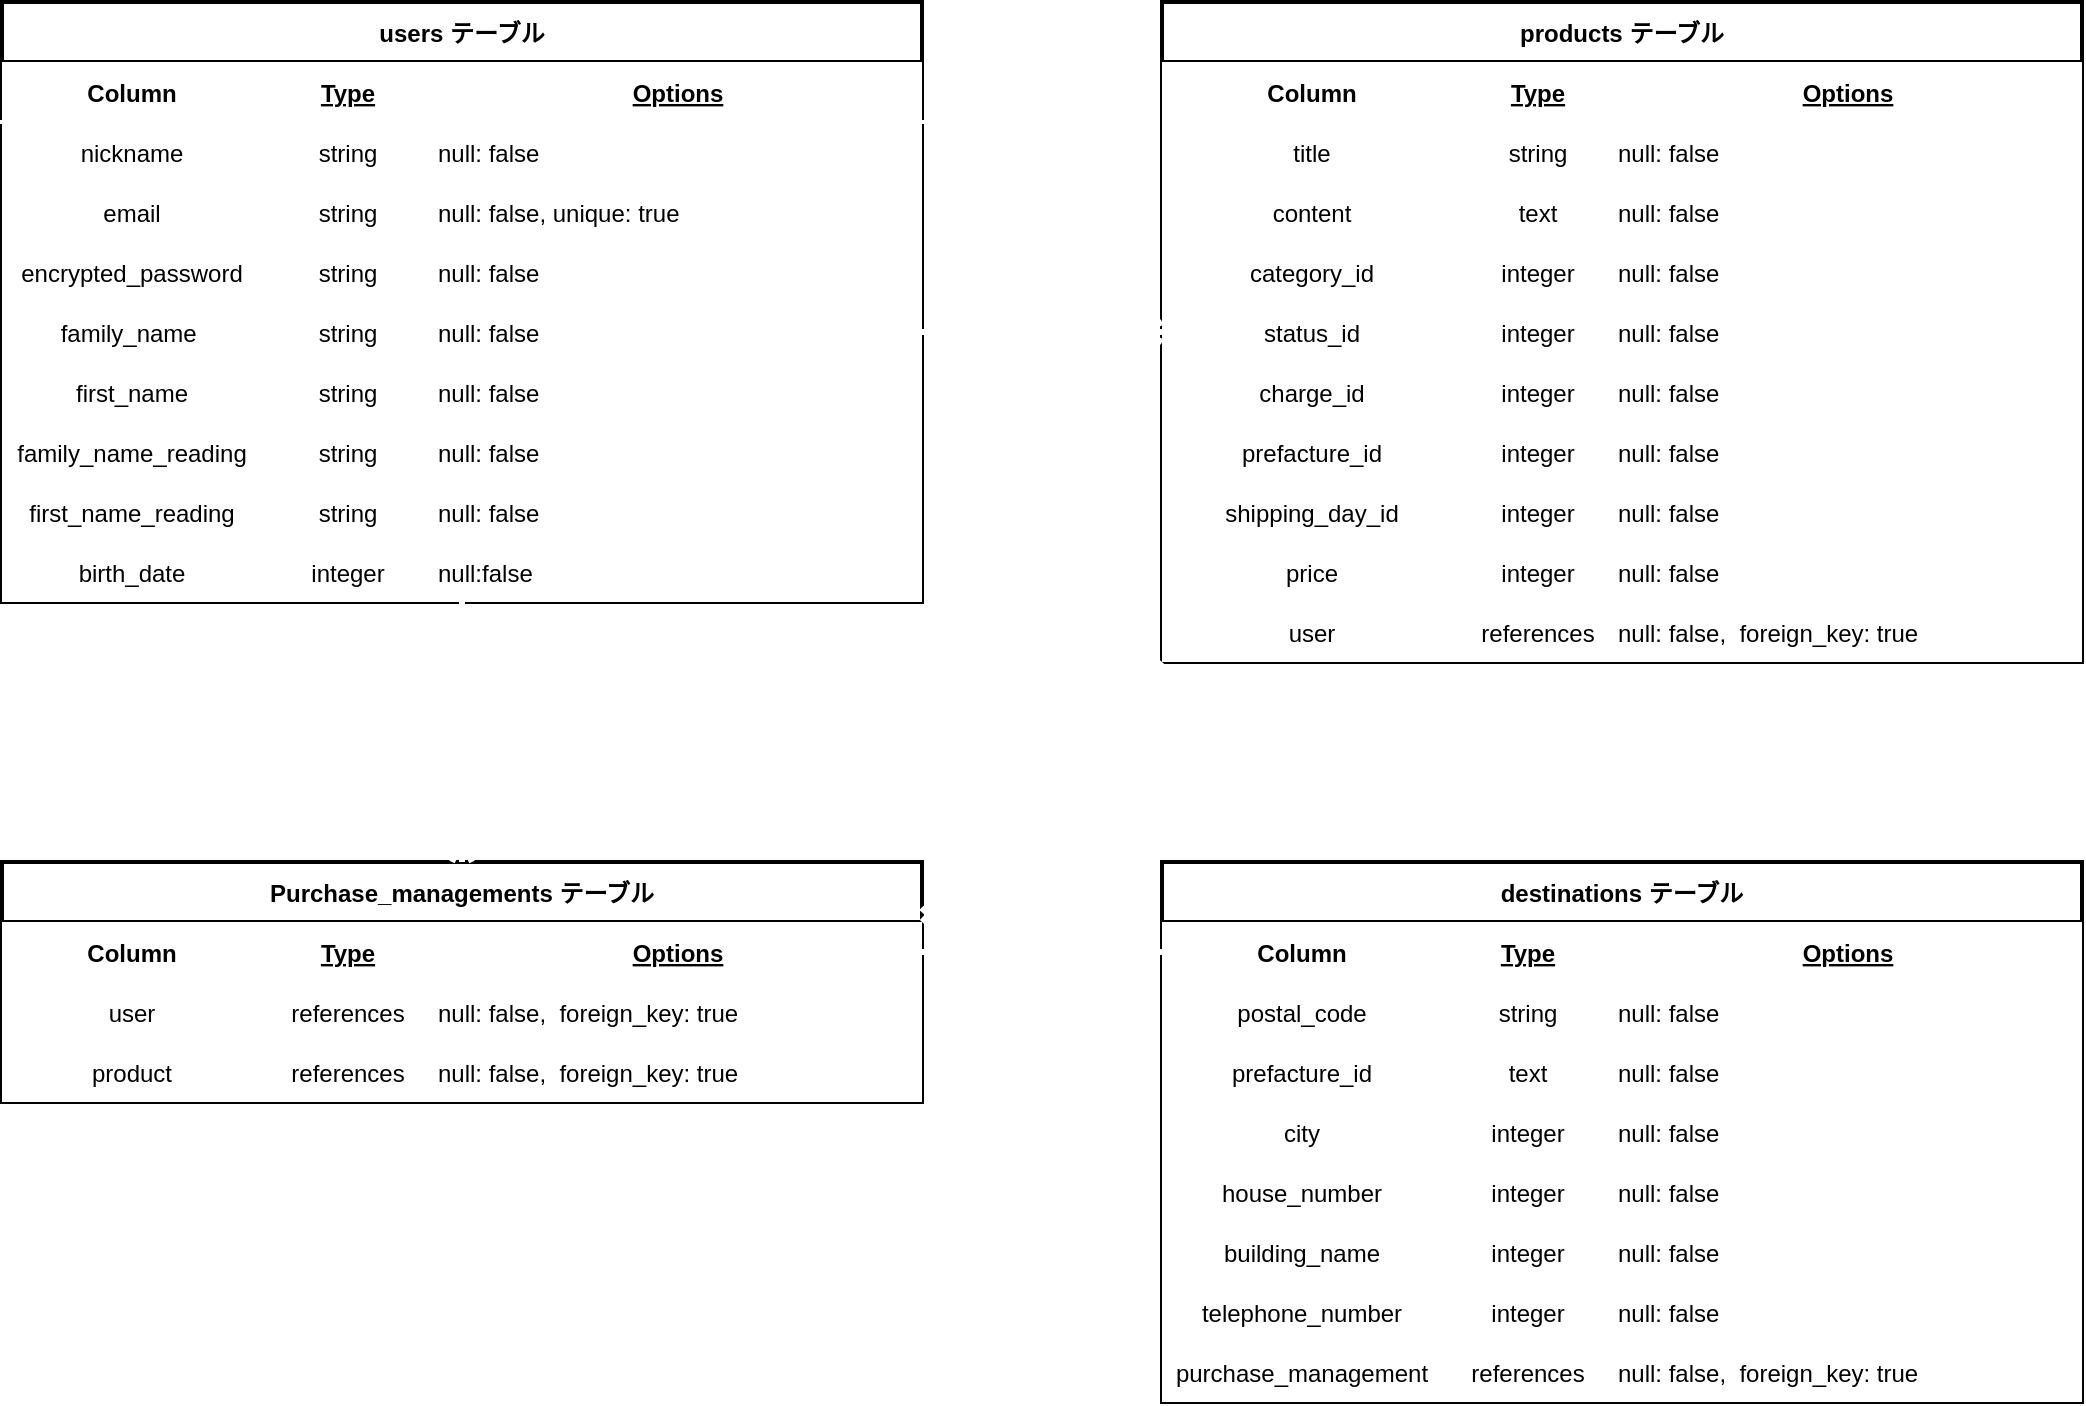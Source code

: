 <mxfile>
    <diagram id="tLEwSPBX2XLxRTHrnTl1" name="ページ1">
        <mxGraphModel dx="963" dy="640" grid="1" gridSize="10" guides="1" tooltips="1" connect="1" arrows="1" fold="1" page="1" pageScale="1" pageWidth="827" pageHeight="1169" math="0" shadow="0">
            <root>
                <mxCell id="0"/>
                <mxCell id="1" parent="0"/>
                <mxCell id="2" value="users テーブル" style="shape=table;startSize=30;container=1;collapsible=1;childLayout=tableLayout;fixedRows=1;rowLines=0;fontStyle=1;align=center;resizeLast=1;strokeWidth=2;" parent="1" vertex="1">
                    <mxGeometry x="20" y="40" width="460" height="300" as="geometry">
                        <mxRectangle x="20" y="40" width="120" height="30" as="alternateBounds"/>
                    </mxGeometry>
                </mxCell>
                <mxCell id="3" value="" style="shape=partialRectangle;collapsible=0;dropTarget=0;pointerEvents=0;top=0;left=0;bottom=1;right=0;points=[[0,0.5],[1,0.5]];portConstraint=eastwest;strokeWidth=2;strokeColor=#FFFFFF;" parent="2" vertex="1">
                    <mxGeometry y="30" width="460" height="30" as="geometry"/>
                </mxCell>
                <mxCell id="4" value="Column" style="shape=partialRectangle;connectable=0;top=0;left=0;bottom=0;right=0;fontStyle=1;overflow=hidden;strokeWidth=2;" parent="3" vertex="1">
                    <mxGeometry width="130" height="30" as="geometry">
                        <mxRectangle width="130" height="30" as="alternateBounds"/>
                    </mxGeometry>
                </mxCell>
                <mxCell id="5" value="Type" style="shape=partialRectangle;connectable=0;top=0;left=0;bottom=0;right=0;align=center;spacingLeft=6;fontStyle=5;overflow=hidden;shadow=0;strokeWidth=2;" parent="3" vertex="1">
                    <mxGeometry x="130" width="80" height="30" as="geometry">
                        <mxRectangle width="80" height="30" as="alternateBounds"/>
                    </mxGeometry>
                </mxCell>
                <mxCell id="24" value="Options" style="shape=partialRectangle;connectable=0;top=0;left=0;bottom=0;right=0;align=center;spacingLeft=6;fontStyle=5;overflow=hidden;strokeWidth=2;strokeColor=default;perimeterSpacing=2;" parent="3" vertex="1">
                    <mxGeometry x="210" width="250" height="30" as="geometry">
                        <mxRectangle width="250" height="30" as="alternateBounds"/>
                    </mxGeometry>
                </mxCell>
                <mxCell id="6" value="" style="shape=partialRectangle;collapsible=0;dropTarget=0;pointerEvents=0;top=0;left=0;bottom=0;right=0;points=[[0,0.5],[1,0.5]];portConstraint=eastwest;strokeWidth=2;" parent="2" vertex="1">
                    <mxGeometry y="60" width="460" height="30" as="geometry"/>
                </mxCell>
                <mxCell id="7" value="nickname" style="shape=partialRectangle;connectable=0;top=0;left=0;bottom=0;right=0;editable=1;overflow=hidden;strokeWidth=2;" parent="6" vertex="1">
                    <mxGeometry width="130" height="30" as="geometry">
                        <mxRectangle width="130" height="30" as="alternateBounds"/>
                    </mxGeometry>
                </mxCell>
                <mxCell id="8" value="string" style="shape=partialRectangle;connectable=0;top=0;left=0;bottom=0;right=0;align=center;spacingLeft=6;overflow=hidden;strokeWidth=2;" parent="6" vertex="1">
                    <mxGeometry x="130" width="80" height="30" as="geometry">
                        <mxRectangle width="80" height="30" as="alternateBounds"/>
                    </mxGeometry>
                </mxCell>
                <mxCell id="25" value="null: false" style="shape=partialRectangle;connectable=0;top=0;left=0;bottom=0;right=0;align=left;spacingLeft=6;overflow=hidden;strokeWidth=2;" parent="6" vertex="1">
                    <mxGeometry x="210" width="250" height="30" as="geometry">
                        <mxRectangle width="250" height="30" as="alternateBounds"/>
                    </mxGeometry>
                </mxCell>
                <mxCell id="9" value="" style="shape=partialRectangle;collapsible=0;dropTarget=0;pointerEvents=0;top=0;left=0;bottom=0;right=0;points=[[0,0.5],[1,0.5]];portConstraint=eastwest;strokeWidth=2;" parent="2" vertex="1">
                    <mxGeometry y="90" width="460" height="30" as="geometry"/>
                </mxCell>
                <mxCell id="10" value="email" style="shape=partialRectangle;connectable=0;top=0;left=0;bottom=0;right=0;editable=1;overflow=hidden;strokeWidth=2;" parent="9" vertex="1">
                    <mxGeometry width="130" height="30" as="geometry">
                        <mxRectangle width="130" height="30" as="alternateBounds"/>
                    </mxGeometry>
                </mxCell>
                <mxCell id="11" value="string" style="shape=partialRectangle;connectable=0;top=0;left=0;bottom=0;right=0;align=center;spacingLeft=6;overflow=hidden;strokeWidth=2;" parent="9" vertex="1">
                    <mxGeometry x="130" width="80" height="30" as="geometry">
                        <mxRectangle width="80" height="30" as="alternateBounds"/>
                    </mxGeometry>
                </mxCell>
                <mxCell id="26" value="null: false, unique: true" style="shape=partialRectangle;connectable=0;top=0;left=0;bottom=0;right=0;align=left;spacingLeft=6;overflow=hidden;strokeWidth=2;" parent="9" vertex="1">
                    <mxGeometry x="210" width="250" height="30" as="geometry">
                        <mxRectangle width="250" height="30" as="alternateBounds"/>
                    </mxGeometry>
                </mxCell>
                <mxCell id="12" value="" style="shape=partialRectangle;collapsible=0;dropTarget=0;pointerEvents=0;top=0;left=0;bottom=0;right=0;points=[[0,0.5],[1,0.5]];portConstraint=eastwest;strokeWidth=2;" parent="2" vertex="1">
                    <mxGeometry y="120" width="460" height="30" as="geometry"/>
                </mxCell>
                <mxCell id="13" value="encrypted_password" style="shape=partialRectangle;connectable=0;top=0;left=0;bottom=0;right=0;editable=1;overflow=hidden;strokeWidth=2;" parent="12" vertex="1">
                    <mxGeometry width="130" height="30" as="geometry">
                        <mxRectangle width="130" height="30" as="alternateBounds"/>
                    </mxGeometry>
                </mxCell>
                <mxCell id="14" value="string" style="shape=partialRectangle;connectable=0;top=0;left=0;bottom=0;right=0;align=center;spacingLeft=6;overflow=hidden;strokeWidth=2;" parent="12" vertex="1">
                    <mxGeometry x="130" width="80" height="30" as="geometry">
                        <mxRectangle width="80" height="30" as="alternateBounds"/>
                    </mxGeometry>
                </mxCell>
                <mxCell id="27" value="null: false" style="shape=partialRectangle;connectable=0;top=0;left=0;bottom=0;right=0;align=left;spacingLeft=6;overflow=hidden;strokeWidth=2;" parent="12" vertex="1">
                    <mxGeometry x="210" width="250" height="30" as="geometry">
                        <mxRectangle width="250" height="30" as="alternateBounds"/>
                    </mxGeometry>
                </mxCell>
                <mxCell id="15" style="shape=partialRectangle;collapsible=0;dropTarget=0;pointerEvents=0;top=0;left=0;bottom=0;right=0;points=[[0,0.5],[1,0.5]];portConstraint=eastwest;strokeWidth=2;" parent="2" vertex="1">
                    <mxGeometry y="150" width="460" height="30" as="geometry"/>
                </mxCell>
                <mxCell id="16" value="family_name " style="shape=partialRectangle;connectable=0;top=0;left=0;bottom=0;right=0;editable=1;overflow=hidden;strokeWidth=2;" parent="15" vertex="1">
                    <mxGeometry width="130" height="30" as="geometry">
                        <mxRectangle width="130" height="30" as="alternateBounds"/>
                    </mxGeometry>
                </mxCell>
                <mxCell id="17" value="string" style="shape=partialRectangle;connectable=0;top=0;left=0;bottom=0;right=0;align=center;spacingLeft=6;overflow=hidden;strokeWidth=2;" parent="15" vertex="1">
                    <mxGeometry x="130" width="80" height="30" as="geometry">
                        <mxRectangle width="80" height="30" as="alternateBounds"/>
                    </mxGeometry>
                </mxCell>
                <mxCell id="28" value="null: false" style="shape=partialRectangle;connectable=0;top=0;left=0;bottom=0;right=0;align=left;spacingLeft=6;overflow=hidden;strokeWidth=2;" parent="15" vertex="1">
                    <mxGeometry x="210" width="250" height="30" as="geometry">
                        <mxRectangle width="250" height="30" as="alternateBounds"/>
                    </mxGeometry>
                </mxCell>
                <mxCell id="21" style="shape=partialRectangle;collapsible=0;dropTarget=0;pointerEvents=0;top=0;left=0;bottom=0;right=0;points=[[0,0.5],[1,0.5]];portConstraint=eastwest;strokeWidth=2;" parent="2" vertex="1">
                    <mxGeometry y="180" width="460" height="30" as="geometry"/>
                </mxCell>
                <mxCell id="22" value="first_name" style="shape=partialRectangle;connectable=0;top=0;left=0;bottom=0;right=0;editable=1;overflow=hidden;strokeWidth=2;" parent="21" vertex="1">
                    <mxGeometry width="130" height="30" as="geometry">
                        <mxRectangle width="130" height="30" as="alternateBounds"/>
                    </mxGeometry>
                </mxCell>
                <mxCell id="23" value="string" style="shape=partialRectangle;connectable=0;top=0;left=0;bottom=0;right=0;align=center;spacingLeft=6;overflow=hidden;strokeWidth=2;" parent="21" vertex="1">
                    <mxGeometry x="130" width="80" height="30" as="geometry">
                        <mxRectangle width="80" height="30" as="alternateBounds"/>
                    </mxGeometry>
                </mxCell>
                <mxCell id="29" value="null: false" style="shape=partialRectangle;connectable=0;top=0;left=0;bottom=0;right=0;align=left;spacingLeft=6;overflow=hidden;strokeWidth=2;" parent="21" vertex="1">
                    <mxGeometry x="210" width="250" height="30" as="geometry">
                        <mxRectangle width="250" height="30" as="alternateBounds"/>
                    </mxGeometry>
                </mxCell>
                <mxCell id="18" style="shape=partialRectangle;collapsible=0;dropTarget=0;pointerEvents=0;top=0;left=0;bottom=0;right=0;points=[[0,0.5],[1,0.5]];portConstraint=eastwest;strokeWidth=2;" parent="2" vertex="1">
                    <mxGeometry y="210" width="460" height="30" as="geometry"/>
                </mxCell>
                <mxCell id="19" value="family_name_reading" style="shape=partialRectangle;connectable=0;top=0;left=0;bottom=0;right=0;editable=1;overflow=hidden;strokeWidth=2;" parent="18" vertex="1">
                    <mxGeometry width="130" height="30" as="geometry">
                        <mxRectangle width="130" height="30" as="alternateBounds"/>
                    </mxGeometry>
                </mxCell>
                <mxCell id="20" value="string" style="shape=partialRectangle;connectable=0;top=0;left=0;bottom=0;right=0;align=center;spacingLeft=6;overflow=hidden;strokeWidth=2;" parent="18" vertex="1">
                    <mxGeometry x="130" width="80" height="30" as="geometry">
                        <mxRectangle width="80" height="30" as="alternateBounds"/>
                    </mxGeometry>
                </mxCell>
                <mxCell id="30" value="null: false" style="shape=partialRectangle;connectable=0;top=0;left=0;bottom=0;right=0;align=left;spacingLeft=6;overflow=hidden;strokeWidth=2;" parent="18" vertex="1">
                    <mxGeometry x="210" width="250" height="30" as="geometry">
                        <mxRectangle width="250" height="30" as="alternateBounds"/>
                    </mxGeometry>
                </mxCell>
                <mxCell id="59" style="shape=partialRectangle;collapsible=0;dropTarget=0;pointerEvents=0;top=0;left=0;bottom=0;right=0;points=[[0,0.5],[1,0.5]];portConstraint=eastwest;strokeWidth=2;" parent="2" vertex="1">
                    <mxGeometry y="240" width="460" height="30" as="geometry"/>
                </mxCell>
                <mxCell id="60" value="first_name_reading" style="shape=partialRectangle;connectable=0;top=0;left=0;bottom=0;right=0;editable=1;overflow=hidden;strokeWidth=2;" parent="59" vertex="1">
                    <mxGeometry width="130" height="30" as="geometry">
                        <mxRectangle width="130" height="30" as="alternateBounds"/>
                    </mxGeometry>
                </mxCell>
                <mxCell id="61" value="string" style="shape=partialRectangle;connectable=0;top=0;left=0;bottom=0;right=0;align=center;spacingLeft=6;overflow=hidden;strokeWidth=2;" parent="59" vertex="1">
                    <mxGeometry x="130" width="80" height="30" as="geometry">
                        <mxRectangle width="80" height="30" as="alternateBounds"/>
                    </mxGeometry>
                </mxCell>
                <mxCell id="62" value="null: false" style="shape=partialRectangle;connectable=0;top=0;left=0;bottom=0;right=0;align=left;spacingLeft=6;overflow=hidden;strokeWidth=2;" parent="59" vertex="1">
                    <mxGeometry x="210" width="250" height="30" as="geometry">
                        <mxRectangle width="250" height="30" as="alternateBounds"/>
                    </mxGeometry>
                </mxCell>
                <mxCell id="63" style="shape=partialRectangle;collapsible=0;dropTarget=0;pointerEvents=0;top=0;left=0;bottom=0;right=0;points=[[0,0.5],[1,0.5]];portConstraint=eastwest;strokeWidth=2;" parent="2" vertex="1">
                    <mxGeometry y="270" width="460" height="30" as="geometry"/>
                </mxCell>
                <mxCell id="64" value="birth_date" style="shape=partialRectangle;connectable=0;top=0;left=0;bottom=0;right=0;editable=1;overflow=hidden;strokeWidth=2;" parent="63" vertex="1">
                    <mxGeometry width="130" height="30" as="geometry">
                        <mxRectangle width="130" height="30" as="alternateBounds"/>
                    </mxGeometry>
                </mxCell>
                <mxCell id="65" value="integer" style="shape=partialRectangle;connectable=0;top=0;left=0;bottom=0;right=0;align=center;spacingLeft=6;overflow=hidden;strokeWidth=2;" parent="63" vertex="1">
                    <mxGeometry x="130" width="80" height="30" as="geometry">
                        <mxRectangle width="80" height="30" as="alternateBounds"/>
                    </mxGeometry>
                </mxCell>
                <mxCell id="66" value="null:false" style="shape=partialRectangle;connectable=0;top=0;left=0;bottom=0;right=0;align=left;spacingLeft=6;overflow=hidden;strokeWidth=2;" parent="63" vertex="1">
                    <mxGeometry x="210" width="250" height="30" as="geometry">
                        <mxRectangle width="250" height="30" as="alternateBounds"/>
                    </mxGeometry>
                </mxCell>
                <mxCell id="67" value="products テーブル" style="shape=table;startSize=30;container=1;collapsible=1;childLayout=tableLayout;fixedRows=1;rowLines=0;fontStyle=1;align=center;resizeLast=1;strokeWidth=2;" parent="1" vertex="1">
                    <mxGeometry x="600" y="40" width="460" height="330" as="geometry"/>
                </mxCell>
                <mxCell id="68" value="" style="shape=partialRectangle;collapsible=0;dropTarget=0;pointerEvents=0;top=0;left=0;bottom=1;right=0;points=[[0,0.5],[1,0.5]];portConstraint=eastwest;strokeWidth=2;" parent="67" vertex="1">
                    <mxGeometry y="30" width="460" height="30" as="geometry"/>
                </mxCell>
                <mxCell id="69" value="Column" style="shape=partialRectangle;connectable=0;top=0;left=0;bottom=0;right=0;fontStyle=1;overflow=hidden;strokeWidth=2;" parent="68" vertex="1">
                    <mxGeometry width="150" height="30" as="geometry">
                        <mxRectangle width="150" height="30" as="alternateBounds"/>
                    </mxGeometry>
                </mxCell>
                <mxCell id="70" value="Type" style="shape=partialRectangle;connectable=0;top=0;left=0;bottom=0;right=0;align=center;spacingLeft=6;fontStyle=5;overflow=hidden;shadow=0;strokeWidth=2;" parent="68" vertex="1">
                    <mxGeometry x="150" width="70" height="30" as="geometry">
                        <mxRectangle width="70" height="30" as="alternateBounds"/>
                    </mxGeometry>
                </mxCell>
                <mxCell id="71" value="Options" style="shape=partialRectangle;connectable=0;top=0;left=0;bottom=0;right=0;align=center;spacingLeft=6;fontStyle=5;overflow=hidden;strokeWidth=2;" parent="68" vertex="1">
                    <mxGeometry x="220" width="240" height="30" as="geometry">
                        <mxRectangle width="240" height="30" as="alternateBounds"/>
                    </mxGeometry>
                </mxCell>
                <mxCell id="72" value="" style="shape=partialRectangle;collapsible=0;dropTarget=0;pointerEvents=0;top=0;left=0;bottom=0;right=0;points=[[0,0.5],[1,0.5]];portConstraint=eastwest;strokeWidth=2;" parent="67" vertex="1">
                    <mxGeometry y="60" width="460" height="30" as="geometry"/>
                </mxCell>
                <mxCell id="73" value="title" style="shape=partialRectangle;connectable=0;top=0;left=0;bottom=0;right=0;editable=1;overflow=hidden;strokeWidth=2;" parent="72" vertex="1">
                    <mxGeometry width="150" height="30" as="geometry">
                        <mxRectangle width="150" height="30" as="alternateBounds"/>
                    </mxGeometry>
                </mxCell>
                <mxCell id="74" value="string" style="shape=partialRectangle;connectable=0;top=0;left=0;bottom=0;right=0;align=center;spacingLeft=6;overflow=hidden;strokeWidth=2;" parent="72" vertex="1">
                    <mxGeometry x="150" width="70" height="30" as="geometry">
                        <mxRectangle width="70" height="30" as="alternateBounds"/>
                    </mxGeometry>
                </mxCell>
                <mxCell id="75" value="null: false" style="shape=partialRectangle;connectable=0;top=0;left=0;bottom=0;right=0;align=left;spacingLeft=6;overflow=hidden;strokeWidth=2;" parent="72" vertex="1">
                    <mxGeometry x="220" width="240" height="30" as="geometry">
                        <mxRectangle width="240" height="30" as="alternateBounds"/>
                    </mxGeometry>
                </mxCell>
                <mxCell id="76" value="" style="shape=partialRectangle;collapsible=0;dropTarget=0;pointerEvents=0;top=0;left=0;bottom=0;right=0;points=[[0,0.5],[1,0.5]];portConstraint=eastwest;strokeWidth=2;" parent="67" vertex="1">
                    <mxGeometry y="90" width="460" height="30" as="geometry"/>
                </mxCell>
                <mxCell id="77" value="content" style="shape=partialRectangle;connectable=0;top=0;left=0;bottom=0;right=0;editable=1;overflow=hidden;strokeWidth=2;" parent="76" vertex="1">
                    <mxGeometry width="150" height="30" as="geometry">
                        <mxRectangle width="150" height="30" as="alternateBounds"/>
                    </mxGeometry>
                </mxCell>
                <mxCell id="78" value="text" style="shape=partialRectangle;connectable=0;top=0;left=0;bottom=0;right=0;align=center;spacingLeft=6;overflow=hidden;strokeWidth=2;" parent="76" vertex="1">
                    <mxGeometry x="150" width="70" height="30" as="geometry">
                        <mxRectangle width="70" height="30" as="alternateBounds"/>
                    </mxGeometry>
                </mxCell>
                <mxCell id="79" value="null: false" style="shape=partialRectangle;connectable=0;top=0;left=0;bottom=0;right=0;align=left;spacingLeft=6;overflow=hidden;strokeWidth=2;" parent="76" vertex="1">
                    <mxGeometry x="220" width="240" height="30" as="geometry">
                        <mxRectangle width="240" height="30" as="alternateBounds"/>
                    </mxGeometry>
                </mxCell>
                <mxCell id="80" value="" style="shape=partialRectangle;collapsible=0;dropTarget=0;pointerEvents=0;top=0;left=0;bottom=0;right=0;points=[[0,0.5],[1,0.5]];portConstraint=eastwest;strokeWidth=2;" parent="67" vertex="1">
                    <mxGeometry y="120" width="460" height="30" as="geometry"/>
                </mxCell>
                <mxCell id="81" value="category_id" style="shape=partialRectangle;connectable=0;top=0;left=0;bottom=0;right=0;editable=1;overflow=hidden;strokeWidth=2;" parent="80" vertex="1">
                    <mxGeometry width="150" height="30" as="geometry">
                        <mxRectangle width="150" height="30" as="alternateBounds"/>
                    </mxGeometry>
                </mxCell>
                <mxCell id="82" value="integer" style="shape=partialRectangle;connectable=0;top=0;left=0;bottom=0;right=0;align=center;spacingLeft=6;overflow=hidden;strokeWidth=2;" parent="80" vertex="1">
                    <mxGeometry x="150" width="70" height="30" as="geometry">
                        <mxRectangle width="70" height="30" as="alternateBounds"/>
                    </mxGeometry>
                </mxCell>
                <mxCell id="83" value="null: false" style="shape=partialRectangle;connectable=0;top=0;left=0;bottom=0;right=0;align=left;spacingLeft=6;overflow=hidden;strokeWidth=2;" parent="80" vertex="1">
                    <mxGeometry x="220" width="240" height="30" as="geometry">
                        <mxRectangle width="240" height="30" as="alternateBounds"/>
                    </mxGeometry>
                </mxCell>
                <mxCell id="84" style="shape=partialRectangle;collapsible=0;dropTarget=0;pointerEvents=0;top=0;left=0;bottom=0;right=0;points=[[0,0.5],[1,0.5]];portConstraint=eastwest;strokeWidth=2;" parent="67" vertex="1">
                    <mxGeometry y="150" width="460" height="30" as="geometry"/>
                </mxCell>
                <mxCell id="85" value="status_id" style="shape=partialRectangle;connectable=0;top=0;left=0;bottom=0;right=0;editable=1;overflow=hidden;strokeWidth=2;" parent="84" vertex="1">
                    <mxGeometry width="150" height="30" as="geometry">
                        <mxRectangle width="150" height="30" as="alternateBounds"/>
                    </mxGeometry>
                </mxCell>
                <mxCell id="86" value="integer" style="shape=partialRectangle;connectable=0;top=0;left=0;bottom=0;right=0;align=center;spacingLeft=6;overflow=hidden;strokeWidth=2;" parent="84" vertex="1">
                    <mxGeometry x="150" width="70" height="30" as="geometry">
                        <mxRectangle width="70" height="30" as="alternateBounds"/>
                    </mxGeometry>
                </mxCell>
                <mxCell id="87" value="null: false" style="shape=partialRectangle;connectable=0;top=0;left=0;bottom=0;right=0;align=left;spacingLeft=6;overflow=hidden;strokeWidth=2;" parent="84" vertex="1">
                    <mxGeometry x="220" width="240" height="30" as="geometry">
                        <mxRectangle width="240" height="30" as="alternateBounds"/>
                    </mxGeometry>
                </mxCell>
                <mxCell id="88" style="shape=partialRectangle;collapsible=0;dropTarget=0;pointerEvents=0;top=0;left=0;bottom=0;right=0;points=[[0,0.5],[1,0.5]];portConstraint=eastwest;strokeWidth=2;" parent="67" vertex="1">
                    <mxGeometry y="180" width="460" height="30" as="geometry"/>
                </mxCell>
                <mxCell id="89" value="charge_id" style="shape=partialRectangle;connectable=0;top=0;left=0;bottom=0;right=0;editable=1;overflow=hidden;strokeWidth=2;" parent="88" vertex="1">
                    <mxGeometry width="150" height="30" as="geometry">
                        <mxRectangle width="150" height="30" as="alternateBounds"/>
                    </mxGeometry>
                </mxCell>
                <mxCell id="90" value="integer" style="shape=partialRectangle;connectable=0;top=0;left=0;bottom=0;right=0;align=center;spacingLeft=6;overflow=hidden;strokeWidth=2;" parent="88" vertex="1">
                    <mxGeometry x="150" width="70" height="30" as="geometry">
                        <mxRectangle width="70" height="30" as="alternateBounds"/>
                    </mxGeometry>
                </mxCell>
                <mxCell id="91" value="null: false" style="shape=partialRectangle;connectable=0;top=0;left=0;bottom=0;right=0;align=left;spacingLeft=6;overflow=hidden;strokeWidth=2;" parent="88" vertex="1">
                    <mxGeometry x="220" width="240" height="30" as="geometry">
                        <mxRectangle width="240" height="30" as="alternateBounds"/>
                    </mxGeometry>
                </mxCell>
                <mxCell id="92" style="shape=partialRectangle;collapsible=0;dropTarget=0;pointerEvents=0;top=0;left=0;bottom=0;right=0;points=[[0,0.5],[1,0.5]];portConstraint=eastwest;strokeWidth=2;" parent="67" vertex="1">
                    <mxGeometry y="210" width="460" height="30" as="geometry"/>
                </mxCell>
                <mxCell id="93" value="prefacture_id" style="shape=partialRectangle;connectable=0;top=0;left=0;bottom=0;right=0;editable=1;overflow=hidden;strokeWidth=2;" parent="92" vertex="1">
                    <mxGeometry width="150" height="30" as="geometry">
                        <mxRectangle width="150" height="30" as="alternateBounds"/>
                    </mxGeometry>
                </mxCell>
                <mxCell id="94" value="integer" style="shape=partialRectangle;connectable=0;top=0;left=0;bottom=0;right=0;align=center;spacingLeft=6;overflow=hidden;strokeWidth=2;" parent="92" vertex="1">
                    <mxGeometry x="150" width="70" height="30" as="geometry">
                        <mxRectangle width="70" height="30" as="alternateBounds"/>
                    </mxGeometry>
                </mxCell>
                <mxCell id="95" value="null: false" style="shape=partialRectangle;connectable=0;top=0;left=0;bottom=0;right=0;align=left;spacingLeft=6;overflow=hidden;strokeWidth=2;" parent="92" vertex="1">
                    <mxGeometry x="220" width="240" height="30" as="geometry">
                        <mxRectangle width="240" height="30" as="alternateBounds"/>
                    </mxGeometry>
                </mxCell>
                <mxCell id="96" style="shape=partialRectangle;collapsible=0;dropTarget=0;pointerEvents=0;top=0;left=0;bottom=0;right=0;points=[[0,0.5],[1,0.5]];portConstraint=eastwest;strokeWidth=2;" parent="67" vertex="1">
                    <mxGeometry y="240" width="460" height="30" as="geometry"/>
                </mxCell>
                <mxCell id="97" value="shipping_day_id" style="shape=partialRectangle;connectable=0;top=0;left=0;bottom=0;right=0;editable=1;overflow=hidden;strokeWidth=2;" parent="96" vertex="1">
                    <mxGeometry width="150" height="30" as="geometry">
                        <mxRectangle width="150" height="30" as="alternateBounds"/>
                    </mxGeometry>
                </mxCell>
                <mxCell id="98" value="integer" style="shape=partialRectangle;connectable=0;top=0;left=0;bottom=0;right=0;align=center;spacingLeft=6;overflow=hidden;strokeWidth=2;" parent="96" vertex="1">
                    <mxGeometry x="150" width="70" height="30" as="geometry">
                        <mxRectangle width="70" height="30" as="alternateBounds"/>
                    </mxGeometry>
                </mxCell>
                <mxCell id="99" value="null: false" style="shape=partialRectangle;connectable=0;top=0;left=0;bottom=0;right=0;align=left;spacingLeft=6;overflow=hidden;strokeWidth=2;" parent="96" vertex="1">
                    <mxGeometry x="220" width="240" height="30" as="geometry">
                        <mxRectangle width="240" height="30" as="alternateBounds"/>
                    </mxGeometry>
                </mxCell>
                <mxCell id="100" style="shape=partialRectangle;collapsible=0;dropTarget=0;pointerEvents=0;top=0;left=0;bottom=0;right=0;points=[[0,0.5],[1,0.5]];portConstraint=eastwest;strokeWidth=2;" parent="67" vertex="1">
                    <mxGeometry y="270" width="460" height="30" as="geometry"/>
                </mxCell>
                <mxCell id="101" value="price" style="shape=partialRectangle;connectable=0;top=0;left=0;bottom=0;right=0;editable=1;overflow=hidden;strokeWidth=2;" parent="100" vertex="1">
                    <mxGeometry width="150" height="30" as="geometry">
                        <mxRectangle width="150" height="30" as="alternateBounds"/>
                    </mxGeometry>
                </mxCell>
                <mxCell id="102" value="integer" style="shape=partialRectangle;connectable=0;top=0;left=0;bottom=0;right=0;align=center;spacingLeft=6;overflow=hidden;strokeWidth=2;" parent="100" vertex="1">
                    <mxGeometry x="150" width="70" height="30" as="geometry">
                        <mxRectangle width="70" height="30" as="alternateBounds"/>
                    </mxGeometry>
                </mxCell>
                <mxCell id="103" value="null: false" style="shape=partialRectangle;connectable=0;top=0;left=0;bottom=0;right=0;align=left;spacingLeft=6;overflow=hidden;strokeWidth=2;" parent="100" vertex="1">
                    <mxGeometry x="220" width="240" height="30" as="geometry">
                        <mxRectangle width="240" height="30" as="alternateBounds"/>
                    </mxGeometry>
                </mxCell>
                <mxCell id="104" style="shape=partialRectangle;collapsible=0;dropTarget=0;pointerEvents=0;top=0;left=0;bottom=0;right=0;points=[[0,0.5],[1,0.5]];portConstraint=eastwest;strokeWidth=2;" parent="67" vertex="1">
                    <mxGeometry y="300" width="460" height="30" as="geometry"/>
                </mxCell>
                <mxCell id="105" value="user" style="shape=partialRectangle;connectable=0;top=0;left=0;bottom=0;right=0;editable=1;overflow=hidden;strokeWidth=2;" parent="104" vertex="1">
                    <mxGeometry width="150" height="30" as="geometry">
                        <mxRectangle width="150" height="30" as="alternateBounds"/>
                    </mxGeometry>
                </mxCell>
                <mxCell id="106" value="references" style="shape=partialRectangle;connectable=0;top=0;left=0;bottom=0;right=0;align=center;spacingLeft=6;overflow=hidden;strokeWidth=2;" parent="104" vertex="1">
                    <mxGeometry x="150" width="70" height="30" as="geometry">
                        <mxRectangle width="70" height="30" as="alternateBounds"/>
                    </mxGeometry>
                </mxCell>
                <mxCell id="107" value="null: false,  foreign_key: true" style="shape=partialRectangle;connectable=0;top=0;left=0;bottom=0;right=0;align=left;spacingLeft=6;overflow=hidden;strokeWidth=2;" parent="104" vertex="1">
                    <mxGeometry x="220" width="240" height="30" as="geometry">
                        <mxRectangle width="240" height="30" as="alternateBounds"/>
                    </mxGeometry>
                </mxCell>
                <mxCell id="108" value="destinations テーブル" style="shape=table;startSize=30;container=1;collapsible=1;childLayout=tableLayout;fixedRows=1;rowLines=0;fontStyle=1;align=center;resizeLast=1;strokeWidth=2;" parent="1" vertex="1">
                    <mxGeometry x="600" y="470" width="460" height="270" as="geometry"/>
                </mxCell>
                <mxCell id="109" value="" style="shape=partialRectangle;collapsible=0;dropTarget=0;pointerEvents=0;top=0;left=0;bottom=1;right=0;points=[[0,0.5],[1,0.5]];portConstraint=eastwest;strokeWidth=2;" parent="108" vertex="1">
                    <mxGeometry y="30" width="460" height="30" as="geometry"/>
                </mxCell>
                <mxCell id="110" value="Column" style="shape=partialRectangle;connectable=0;top=0;left=0;bottom=0;right=0;fontStyle=1;overflow=hidden;strokeWidth=2;" parent="109" vertex="1">
                    <mxGeometry width="140" height="30" as="geometry">
                        <mxRectangle width="140" height="30" as="alternateBounds"/>
                    </mxGeometry>
                </mxCell>
                <mxCell id="111" value="Type" style="shape=partialRectangle;connectable=0;top=0;left=0;bottom=0;right=0;align=center;spacingLeft=6;fontStyle=5;overflow=hidden;shadow=0;strokeWidth=2;" parent="109" vertex="1">
                    <mxGeometry x="140" width="80" height="30" as="geometry">
                        <mxRectangle width="80" height="30" as="alternateBounds"/>
                    </mxGeometry>
                </mxCell>
                <mxCell id="112" value="Options" style="shape=partialRectangle;connectable=0;top=0;left=0;bottom=0;right=0;align=center;spacingLeft=6;fontStyle=5;overflow=hidden;strokeWidth=2;" parent="109" vertex="1">
                    <mxGeometry x="220" width="240" height="30" as="geometry">
                        <mxRectangle width="240" height="30" as="alternateBounds"/>
                    </mxGeometry>
                </mxCell>
                <mxCell id="113" value="" style="shape=partialRectangle;collapsible=0;dropTarget=0;pointerEvents=0;top=0;left=0;bottom=0;right=0;points=[[0,0.5],[1,0.5]];portConstraint=eastwest;strokeWidth=2;" parent="108" vertex="1">
                    <mxGeometry y="60" width="460" height="30" as="geometry"/>
                </mxCell>
                <mxCell id="114" value="postal_code" style="shape=partialRectangle;connectable=0;top=0;left=0;bottom=0;right=0;editable=1;overflow=hidden;strokeWidth=2;" parent="113" vertex="1">
                    <mxGeometry width="140" height="30" as="geometry">
                        <mxRectangle width="140" height="30" as="alternateBounds"/>
                    </mxGeometry>
                </mxCell>
                <mxCell id="115" value="string" style="shape=partialRectangle;connectable=0;top=0;left=0;bottom=0;right=0;align=center;spacingLeft=6;overflow=hidden;strokeWidth=2;" parent="113" vertex="1">
                    <mxGeometry x="140" width="80" height="30" as="geometry">
                        <mxRectangle width="80" height="30" as="alternateBounds"/>
                    </mxGeometry>
                </mxCell>
                <mxCell id="116" value="null: false" style="shape=partialRectangle;connectable=0;top=0;left=0;bottom=0;right=0;align=left;spacingLeft=6;overflow=hidden;strokeWidth=2;" parent="113" vertex="1">
                    <mxGeometry x="220" width="240" height="30" as="geometry">
                        <mxRectangle width="240" height="30" as="alternateBounds"/>
                    </mxGeometry>
                </mxCell>
                <mxCell id="117" value="" style="shape=partialRectangle;collapsible=0;dropTarget=0;pointerEvents=0;top=0;left=0;bottom=0;right=0;points=[[0,0.5],[1,0.5]];portConstraint=eastwest;strokeWidth=2;" parent="108" vertex="1">
                    <mxGeometry y="90" width="460" height="30" as="geometry"/>
                </mxCell>
                <mxCell id="118" value="prefacture_id" style="shape=partialRectangle;connectable=0;top=0;left=0;bottom=0;right=0;editable=1;overflow=hidden;strokeWidth=2;" parent="117" vertex="1">
                    <mxGeometry width="140" height="30" as="geometry">
                        <mxRectangle width="140" height="30" as="alternateBounds"/>
                    </mxGeometry>
                </mxCell>
                <mxCell id="119" value="text" style="shape=partialRectangle;connectable=0;top=0;left=0;bottom=0;right=0;align=center;spacingLeft=6;overflow=hidden;strokeWidth=2;" parent="117" vertex="1">
                    <mxGeometry x="140" width="80" height="30" as="geometry">
                        <mxRectangle width="80" height="30" as="alternateBounds"/>
                    </mxGeometry>
                </mxCell>
                <mxCell id="120" value="null: false" style="shape=partialRectangle;connectable=0;top=0;left=0;bottom=0;right=0;align=left;spacingLeft=6;overflow=hidden;strokeWidth=2;" parent="117" vertex="1">
                    <mxGeometry x="220" width="240" height="30" as="geometry">
                        <mxRectangle width="240" height="30" as="alternateBounds"/>
                    </mxGeometry>
                </mxCell>
                <mxCell id="121" value="" style="shape=partialRectangle;collapsible=0;dropTarget=0;pointerEvents=0;top=0;left=0;bottom=0;right=0;points=[[0,0.5],[1,0.5]];portConstraint=eastwest;strokeWidth=2;" parent="108" vertex="1">
                    <mxGeometry y="120" width="460" height="30" as="geometry"/>
                </mxCell>
                <mxCell id="122" value="city" style="shape=partialRectangle;connectable=0;top=0;left=0;bottom=0;right=0;editable=1;overflow=hidden;strokeWidth=2;" parent="121" vertex="1">
                    <mxGeometry width="140" height="30" as="geometry">
                        <mxRectangle width="140" height="30" as="alternateBounds"/>
                    </mxGeometry>
                </mxCell>
                <mxCell id="123" value="integer" style="shape=partialRectangle;connectable=0;top=0;left=0;bottom=0;right=0;align=center;spacingLeft=6;overflow=hidden;strokeWidth=2;" parent="121" vertex="1">
                    <mxGeometry x="140" width="80" height="30" as="geometry">
                        <mxRectangle width="80" height="30" as="alternateBounds"/>
                    </mxGeometry>
                </mxCell>
                <mxCell id="124" value="null: false" style="shape=partialRectangle;connectable=0;top=0;left=0;bottom=0;right=0;align=left;spacingLeft=6;overflow=hidden;strokeWidth=2;" parent="121" vertex="1">
                    <mxGeometry x="220" width="240" height="30" as="geometry">
                        <mxRectangle width="240" height="30" as="alternateBounds"/>
                    </mxGeometry>
                </mxCell>
                <mxCell id="125" style="shape=partialRectangle;collapsible=0;dropTarget=0;pointerEvents=0;top=0;left=0;bottom=0;right=0;points=[[0,0.5],[1,0.5]];portConstraint=eastwest;strokeWidth=2;" parent="108" vertex="1">
                    <mxGeometry y="150" width="460" height="30" as="geometry"/>
                </mxCell>
                <mxCell id="126" value="house_number" style="shape=partialRectangle;connectable=0;top=0;left=0;bottom=0;right=0;editable=1;overflow=hidden;strokeWidth=2;" parent="125" vertex="1">
                    <mxGeometry width="140" height="30" as="geometry">
                        <mxRectangle width="140" height="30" as="alternateBounds"/>
                    </mxGeometry>
                </mxCell>
                <mxCell id="127" value="integer" style="shape=partialRectangle;connectable=0;top=0;left=0;bottom=0;right=0;align=center;spacingLeft=6;overflow=hidden;strokeWidth=2;" parent="125" vertex="1">
                    <mxGeometry x="140" width="80" height="30" as="geometry">
                        <mxRectangle width="80" height="30" as="alternateBounds"/>
                    </mxGeometry>
                </mxCell>
                <mxCell id="128" value="null: false" style="shape=partialRectangle;connectable=0;top=0;left=0;bottom=0;right=0;align=left;spacingLeft=6;overflow=hidden;strokeWidth=2;" parent="125" vertex="1">
                    <mxGeometry x="220" width="240" height="30" as="geometry">
                        <mxRectangle width="240" height="30" as="alternateBounds"/>
                    </mxGeometry>
                </mxCell>
                <mxCell id="129" style="shape=partialRectangle;collapsible=0;dropTarget=0;pointerEvents=0;top=0;left=0;bottom=0;right=0;points=[[0,0.5],[1,0.5]];portConstraint=eastwest;strokeWidth=2;" parent="108" vertex="1">
                    <mxGeometry y="180" width="460" height="30" as="geometry"/>
                </mxCell>
                <mxCell id="130" value="building_name" style="shape=partialRectangle;connectable=0;top=0;left=0;bottom=0;right=0;editable=1;overflow=hidden;strokeWidth=2;" parent="129" vertex="1">
                    <mxGeometry width="140" height="30" as="geometry">
                        <mxRectangle width="140" height="30" as="alternateBounds"/>
                    </mxGeometry>
                </mxCell>
                <mxCell id="131" value="integer" style="shape=partialRectangle;connectable=0;top=0;left=0;bottom=0;right=0;align=center;spacingLeft=6;overflow=hidden;strokeWidth=2;" parent="129" vertex="1">
                    <mxGeometry x="140" width="80" height="30" as="geometry">
                        <mxRectangle width="80" height="30" as="alternateBounds"/>
                    </mxGeometry>
                </mxCell>
                <mxCell id="132" value="null: false" style="shape=partialRectangle;connectable=0;top=0;left=0;bottom=0;right=0;align=left;spacingLeft=6;overflow=hidden;strokeWidth=2;" parent="129" vertex="1">
                    <mxGeometry x="220" width="240" height="30" as="geometry">
                        <mxRectangle width="240" height="30" as="alternateBounds"/>
                    </mxGeometry>
                </mxCell>
                <mxCell id="133" style="shape=partialRectangle;collapsible=0;dropTarget=0;pointerEvents=0;top=0;left=0;bottom=0;right=0;points=[[0,0.5],[1,0.5]];portConstraint=eastwest;strokeWidth=2;" parent="108" vertex="1">
                    <mxGeometry y="210" width="460" height="30" as="geometry"/>
                </mxCell>
                <mxCell id="134" value="telephone_number" style="shape=partialRectangle;connectable=0;top=0;left=0;bottom=0;right=0;editable=1;overflow=hidden;strokeWidth=2;" parent="133" vertex="1">
                    <mxGeometry width="140" height="30" as="geometry">
                        <mxRectangle width="140" height="30" as="alternateBounds"/>
                    </mxGeometry>
                </mxCell>
                <mxCell id="135" value="integer" style="shape=partialRectangle;connectable=0;top=0;left=0;bottom=0;right=0;align=center;spacingLeft=6;overflow=hidden;strokeWidth=2;" parent="133" vertex="1">
                    <mxGeometry x="140" width="80" height="30" as="geometry">
                        <mxRectangle width="80" height="30" as="alternateBounds"/>
                    </mxGeometry>
                </mxCell>
                <mxCell id="136" value="null: false" style="shape=partialRectangle;connectable=0;top=0;left=0;bottom=0;right=0;align=left;spacingLeft=6;overflow=hidden;strokeWidth=2;" parent="133" vertex="1">
                    <mxGeometry x="220" width="240" height="30" as="geometry">
                        <mxRectangle width="240" height="30" as="alternateBounds"/>
                    </mxGeometry>
                </mxCell>
                <mxCell id="212" style="shape=partialRectangle;collapsible=0;dropTarget=0;pointerEvents=0;top=0;left=0;bottom=0;right=0;points=[[0,0.5],[1,0.5]];portConstraint=eastwest;strokeWidth=2;" vertex="1" parent="108">
                    <mxGeometry y="240" width="460" height="30" as="geometry"/>
                </mxCell>
                <mxCell id="213" value="purchase_management" style="shape=partialRectangle;connectable=0;top=0;left=0;bottom=0;right=0;editable=1;overflow=hidden;strokeWidth=2;" vertex="1" parent="212">
                    <mxGeometry width="140" height="30" as="geometry">
                        <mxRectangle width="140" height="30" as="alternateBounds"/>
                    </mxGeometry>
                </mxCell>
                <mxCell id="214" value="references" style="shape=partialRectangle;connectable=0;top=0;left=0;bottom=0;right=0;align=center;spacingLeft=6;overflow=hidden;strokeWidth=2;" vertex="1" parent="212">
                    <mxGeometry x="140" width="80" height="30" as="geometry">
                        <mxRectangle width="80" height="30" as="alternateBounds"/>
                    </mxGeometry>
                </mxCell>
                <mxCell id="215" value="null: false,  foreign_key: true" style="shape=partialRectangle;connectable=0;top=0;left=0;bottom=0;right=0;align=left;spacingLeft=6;overflow=hidden;strokeWidth=2;" vertex="1" parent="212">
                    <mxGeometry x="220" width="240" height="30" as="geometry">
                        <mxRectangle width="240" height="30" as="alternateBounds"/>
                    </mxGeometry>
                </mxCell>
                <mxCell id="150" value="" style="edgeStyle=entityRelationEdgeStyle;fontSize=12;html=1;endArrow=ERmany;exitX=1;exitY=0.5;exitDx=0;exitDy=0;entryX=0;entryY=0.5;entryDx=0;entryDy=0;fontStyle=0;strokeWidth=3;startArrow=ERone;startFill=0;fillColor=#f5f5f5;strokeColor=#FFFFFF;endFill=0;" parent="1" source="15" target="84" edge="1">
                    <mxGeometry width="100" height="100" relative="1" as="geometry">
                        <mxPoint x="490" y="310" as="sourcePoint"/>
                        <mxPoint x="590" y="210" as="targetPoint"/>
                    </mxGeometry>
                </mxCell>
                <mxCell id="153" value="Purchase_managements テーブル" style="shape=table;startSize=30;container=1;collapsible=1;childLayout=tableLayout;fixedRows=1;rowLines=0;fontStyle=1;align=center;resizeLast=1;strokeWidth=2;" parent="1" vertex="1">
                    <mxGeometry x="20" y="470" width="460" height="120" as="geometry"/>
                </mxCell>
                <mxCell id="154" value="" style="shape=partialRectangle;collapsible=0;dropTarget=0;pointerEvents=0;top=0;left=0;bottom=1;right=0;points=[[0,0.5],[1,0.5]];portConstraint=eastwest;strokeWidth=2;" parent="153" vertex="1">
                    <mxGeometry y="30" width="460" height="30" as="geometry"/>
                </mxCell>
                <mxCell id="155" value="Column" style="shape=partialRectangle;connectable=0;top=0;left=0;bottom=0;right=0;fontStyle=1;overflow=hidden;strokeWidth=2;" parent="154" vertex="1">
                    <mxGeometry width="130" height="30" as="geometry">
                        <mxRectangle width="130" height="30" as="alternateBounds"/>
                    </mxGeometry>
                </mxCell>
                <mxCell id="156" value="Type" style="shape=partialRectangle;connectable=0;top=0;left=0;bottom=0;right=0;align=center;spacingLeft=6;fontStyle=5;overflow=hidden;shadow=0;strokeWidth=2;" parent="154" vertex="1">
                    <mxGeometry x="130" width="80" height="30" as="geometry">
                        <mxRectangle width="80" height="30" as="alternateBounds"/>
                    </mxGeometry>
                </mxCell>
                <mxCell id="157" value="Options" style="shape=partialRectangle;connectable=0;top=0;left=0;bottom=0;right=0;align=center;spacingLeft=6;fontStyle=5;overflow=hidden;strokeWidth=2;" parent="154" vertex="1">
                    <mxGeometry x="210" width="250" height="30" as="geometry">
                        <mxRectangle width="250" height="30" as="alternateBounds"/>
                    </mxGeometry>
                </mxCell>
                <mxCell id="190" style="shape=partialRectangle;collapsible=0;dropTarget=0;pointerEvents=0;top=0;left=0;bottom=0;right=0;points=[[0,0.5],[1,0.5]];portConstraint=eastwest;strokeWidth=2;" parent="153" vertex="1">
                    <mxGeometry y="60" width="460" height="30" as="geometry"/>
                </mxCell>
                <mxCell id="191" value="user" style="shape=partialRectangle;connectable=0;top=0;left=0;bottom=0;right=0;editable=1;overflow=hidden;strokeWidth=2;" parent="190" vertex="1">
                    <mxGeometry width="130" height="30" as="geometry">
                        <mxRectangle width="130" height="30" as="alternateBounds"/>
                    </mxGeometry>
                </mxCell>
                <mxCell id="192" value="references" style="shape=partialRectangle;connectable=0;top=0;left=0;bottom=0;right=0;align=center;spacingLeft=6;overflow=hidden;strokeWidth=2;" parent="190" vertex="1">
                    <mxGeometry x="130" width="80" height="30" as="geometry">
                        <mxRectangle width="80" height="30" as="alternateBounds"/>
                    </mxGeometry>
                </mxCell>
                <mxCell id="193" value="null: false,  foreign_key: true" style="shape=partialRectangle;connectable=0;top=0;left=0;bottom=0;right=0;align=left;spacingLeft=6;overflow=hidden;strokeWidth=2;" parent="190" vertex="1">
                    <mxGeometry x="210" width="250" height="30" as="geometry">
                        <mxRectangle width="250" height="30" as="alternateBounds"/>
                    </mxGeometry>
                </mxCell>
                <mxCell id="198" style="shape=partialRectangle;collapsible=0;dropTarget=0;pointerEvents=0;top=0;left=0;bottom=0;right=0;points=[[0,0.5],[1,0.5]];portConstraint=eastwest;strokeWidth=2;" parent="153" vertex="1">
                    <mxGeometry y="90" width="460" height="30" as="geometry"/>
                </mxCell>
                <mxCell id="199" value="product" style="shape=partialRectangle;connectable=0;top=0;left=0;bottom=0;right=0;editable=1;overflow=hidden;strokeWidth=2;" parent="198" vertex="1">
                    <mxGeometry width="130" height="30" as="geometry">
                        <mxRectangle width="130" height="30" as="alternateBounds"/>
                    </mxGeometry>
                </mxCell>
                <mxCell id="200" value="references" style="shape=partialRectangle;connectable=0;top=0;left=0;bottom=0;right=0;align=center;spacingLeft=6;overflow=hidden;strokeWidth=2;" parent="198" vertex="1">
                    <mxGeometry x="130" width="80" height="30" as="geometry">
                        <mxRectangle width="80" height="30" as="alternateBounds"/>
                    </mxGeometry>
                </mxCell>
                <mxCell id="201" value="null: false,  foreign_key: true" style="shape=partialRectangle;connectable=0;top=0;left=0;bottom=0;right=0;align=left;spacingLeft=6;overflow=hidden;strokeWidth=2;" parent="198" vertex="1">
                    <mxGeometry x="210" width="250" height="30" as="geometry">
                        <mxRectangle width="250" height="30" as="alternateBounds"/>
                    </mxGeometry>
                </mxCell>
                <mxCell id="204" value="" style="fontSize=12;html=1;endArrow=ERmany;endFill=0;strokeWidth=3;startArrow=ERone;startFill=0;strokeColor=#FFFFFF;entryX=0.5;entryY=0;entryDx=0;entryDy=0;exitX=0.5;exitY=1;exitDx=0;exitDy=0;" edge="1" parent="1" source="2" target="153">
                    <mxGeometry width="100" height="100" relative="1" as="geometry">
                        <mxPoint x="540" y="360" as="sourcePoint"/>
                        <mxPoint x="540" y="510" as="targetPoint"/>
                    </mxGeometry>
                </mxCell>
                <mxCell id="206" value="" style="fontSize=12;html=1;endArrow=ERone;endFill=1;strokeWidth=3;startArrow=ERone;startFill=0;strokeColor=#FFFFFF;entryX=1;entryY=0.25;entryDx=0;entryDy=0;exitX=0;exitY=1;exitDx=0;exitDy=0;" edge="1" parent="1" source="67" target="153">
                    <mxGeometry width="100" height="100" relative="1" as="geometry">
                        <mxPoint x="260" y="350.0" as="sourcePoint"/>
                        <mxPoint x="260" y="450" as="targetPoint"/>
                    </mxGeometry>
                </mxCell>
                <mxCell id="211" value="" style="fontSize=12;html=1;endArrow=ERone;endFill=1;strokeWidth=3;startArrow=ERone;startFill=0;strokeColor=#FFFFFF;entryX=1;entryY=0.5;entryDx=0;entryDy=0;exitX=0;exitY=0.5;exitDx=0;exitDy=0;" edge="1" parent="1" source="109" target="154">
                    <mxGeometry width="100" height="100" relative="1" as="geometry">
                        <mxPoint x="610" y="380" as="sourcePoint"/>
                        <mxPoint x="490" y="510" as="targetPoint"/>
                    </mxGeometry>
                </mxCell>
            </root>
        </mxGraphModel>
    </diagram>
</mxfile>
